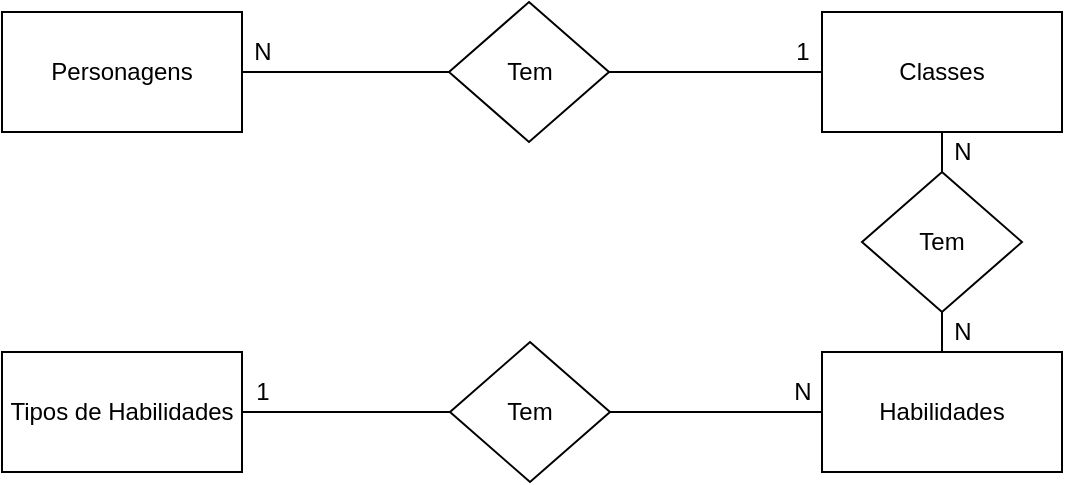 <mxfile version="14.4.3" type="device"><diagram id="ESxEW153j5ExwRdaTfMH" name="Page-1"><mxGraphModel dx="868" dy="425" grid="1" gridSize="10" guides="1" tooltips="1" connect="1" arrows="1" fold="1" page="1" pageScale="1" pageWidth="827" pageHeight="1169" math="0" shadow="0"><root><mxCell id="0"/><mxCell id="1" parent="0"/><mxCell id="m0TVTz5CLxJr_nL2Ky-W-1" value="Tipos de Habilidades" style="rounded=0;whiteSpace=wrap;html=1;" parent="1" vertex="1"><mxGeometry x="110" y="260" width="120" height="60" as="geometry"/></mxCell><mxCell id="m0TVTz5CLxJr_nL2Ky-W-10" value="" style="edgeStyle=orthogonalEdgeStyle;rounded=0;orthogonalLoop=1;jettySize=auto;html=1;endArrow=none;endFill=0;" parent="1" source="m0TVTz5CLxJr_nL2Ky-W-20" target="m0TVTz5CLxJr_nL2Ky-W-3" edge="1"><mxGeometry relative="1" as="geometry"/></mxCell><mxCell id="m0TVTz5CLxJr_nL2Ky-W-2" value="Classes" style="rounded=0;whiteSpace=wrap;html=1;" parent="1" vertex="1"><mxGeometry x="520" y="90" width="120" height="60" as="geometry"/></mxCell><mxCell id="m0TVTz5CLxJr_nL2Ky-W-14" value="" style="edgeStyle=orthogonalEdgeStyle;rounded=0;orthogonalLoop=1;jettySize=auto;html=1;endArrow=none;endFill=0;entryX=1;entryY=0.5;entryDx=0;entryDy=0;" parent="1" source="m0TVTz5CLxJr_nL2Ky-W-19" target="m0TVTz5CLxJr_nL2Ky-W-1" edge="1"><mxGeometry relative="1" as="geometry"><mxPoint x="440" y="290" as="targetPoint"/></mxGeometry></mxCell><mxCell id="m0TVTz5CLxJr_nL2Ky-W-3" value="Habilidades" style="rounded=0;whiteSpace=wrap;html=1;" parent="1" vertex="1"><mxGeometry x="520" y="260" width="120" height="60" as="geometry"/></mxCell><mxCell id="m0TVTz5CLxJr_nL2Ky-W-6" style="edgeStyle=orthogonalEdgeStyle;rounded=0;orthogonalLoop=1;jettySize=auto;html=1;exitX=1;exitY=0.5;exitDx=0;exitDy=0;entryX=0;entryY=0.5;entryDx=0;entryDy=0;endArrow=none;endFill=0;" parent="1" source="m0TVTz5CLxJr_nL2Ky-W-4" target="m0TVTz5CLxJr_nL2Ky-W-5" edge="1"><mxGeometry relative="1" as="geometry"/></mxCell><mxCell id="m0TVTz5CLxJr_nL2Ky-W-4" value="Personagens" style="rounded=0;whiteSpace=wrap;html=1;" parent="1" vertex="1"><mxGeometry x="110" y="90" width="120" height="60" as="geometry"/></mxCell><mxCell id="m0TVTz5CLxJr_nL2Ky-W-7" style="edgeStyle=orthogonalEdgeStyle;rounded=0;orthogonalLoop=1;jettySize=auto;html=1;exitX=1;exitY=0.5;exitDx=0;exitDy=0;endArrow=none;endFill=0;" parent="1" source="m0TVTz5CLxJr_nL2Ky-W-5" target="m0TVTz5CLxJr_nL2Ky-W-2" edge="1"><mxGeometry relative="1" as="geometry"/></mxCell><mxCell id="m0TVTz5CLxJr_nL2Ky-W-5" value="Tem" style="rhombus;whiteSpace=wrap;html=1;" parent="1" vertex="1"><mxGeometry x="333.5" y="85" width="80" height="70" as="geometry"/></mxCell><mxCell id="m0TVTz5CLxJr_nL2Ky-W-8" value="N" style="text;html=1;align=center;verticalAlign=middle;resizable=0;points=[];autosize=1;" parent="1" vertex="1"><mxGeometry x="230" y="100" width="20" height="20" as="geometry"/></mxCell><mxCell id="m0TVTz5CLxJr_nL2Ky-W-9" value="1" style="text;html=1;align=center;verticalAlign=middle;resizable=0;points=[];autosize=1;" parent="1" vertex="1"><mxGeometry x="500" y="100" width="20" height="20" as="geometry"/></mxCell><mxCell id="m0TVTz5CLxJr_nL2Ky-W-11" value="N" style="text;html=1;align=center;verticalAlign=middle;resizable=0;points=[];autosize=1;" parent="1" vertex="1"><mxGeometry x="580" y="150" width="20" height="20" as="geometry"/></mxCell><mxCell id="m0TVTz5CLxJr_nL2Ky-W-12" value="N" style="text;html=1;align=center;verticalAlign=middle;resizable=0;points=[];autosize=1;" parent="1" vertex="1"><mxGeometry x="580" y="240" width="20" height="20" as="geometry"/></mxCell><mxCell id="m0TVTz5CLxJr_nL2Ky-W-15" value="N" style="text;html=1;align=center;verticalAlign=middle;resizable=0;points=[];autosize=1;" parent="1" vertex="1"><mxGeometry x="500" y="270" width="20" height="20" as="geometry"/></mxCell><mxCell id="m0TVTz5CLxJr_nL2Ky-W-16" value="1" style="text;html=1;align=center;verticalAlign=middle;resizable=0;points=[];autosize=1;" parent="1" vertex="1"><mxGeometry x="230" y="270" width="20" height="20" as="geometry"/></mxCell><mxCell id="m0TVTz5CLxJr_nL2Ky-W-20" value="Tem" style="rhombus;whiteSpace=wrap;html=1;" parent="1" vertex="1"><mxGeometry x="540" y="170" width="80" height="70" as="geometry"/></mxCell><mxCell id="m0TVTz5CLxJr_nL2Ky-W-21" value="" style="edgeStyle=orthogonalEdgeStyle;rounded=0;orthogonalLoop=1;jettySize=auto;html=1;endArrow=none;endFill=0;" parent="1" source="m0TVTz5CLxJr_nL2Ky-W-2" target="m0TVTz5CLxJr_nL2Ky-W-20" edge="1"><mxGeometry relative="1" as="geometry"><mxPoint x="580" y="150" as="sourcePoint"/><mxPoint x="580" y="260" as="targetPoint"/></mxGeometry></mxCell><mxCell id="m0TVTz5CLxJr_nL2Ky-W-19" value="Tem" style="rhombus;whiteSpace=wrap;html=1;" parent="1" vertex="1"><mxGeometry x="334" y="255" width="80" height="70" as="geometry"/></mxCell><mxCell id="m0TVTz5CLxJr_nL2Ky-W-22" value="" style="edgeStyle=orthogonalEdgeStyle;rounded=0;orthogonalLoop=1;jettySize=auto;html=1;endArrow=none;endFill=0;entryX=1;entryY=0.5;entryDx=0;entryDy=0;" parent="1" source="m0TVTz5CLxJr_nL2Ky-W-3" target="m0TVTz5CLxJr_nL2Ky-W-19" edge="1"><mxGeometry relative="1" as="geometry"><mxPoint x="520" y="290" as="sourcePoint"/><mxPoint x="230" y="290" as="targetPoint"/></mxGeometry></mxCell></root></mxGraphModel></diagram></mxfile>